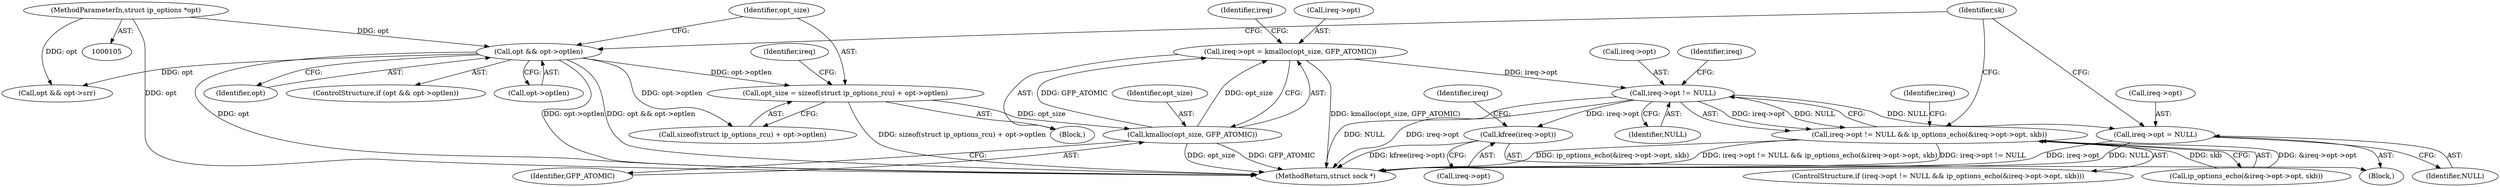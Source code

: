 digraph "0_linux_f6d8bd051c391c1c0458a30b2a7abcd939329259_28@API" {
"1000328" [label="(Call,ireq->opt = kmalloc(opt_size, GFP_ATOMIC))"];
"1000332" [label="(Call,kmalloc(opt_size, GFP_ATOMIC))"];
"1000320" [label="(Call,opt_size = sizeof(struct ip_options_rcu) + opt->optlen)"];
"1000313" [label="(Call,opt && opt->optlen)"];
"1000108" [label="(MethodParameterIn,struct ip_options *opt)"];
"1000337" [label="(Call,ireq->opt != NULL)"];
"1000336" [label="(Call,ireq->opt != NULL && ip_options_echo(&ireq->opt->opt, skb))"];
"1000351" [label="(Call,kfree(ireq->opt))"];
"1000355" [label="(Call,ireq->opt = NULL)"];
"1000483" [label="(MethodReturn,struct sock *)"];
"1000339" [label="(Identifier,ireq)"];
"1000330" [label="(Identifier,ireq)"];
"1000341" [label="(Identifier,NULL)"];
"1000353" [label="(Identifier,ireq)"];
"1000321" [label="(Identifier,opt_size)"];
"1000342" [label="(Call,ip_options_echo(&ireq->opt->opt, skb))"];
"1000312" [label="(ControlStructure,if (opt && opt->optlen))"];
"1000315" [label="(Call,opt->optlen)"];
"1000320" [label="(Call,opt_size = sizeof(struct ip_options_rcu) + opt->optlen)"];
"1000338" [label="(Call,ireq->opt)"];
"1000318" [label="(Block,)"];
"1000322" [label="(Call,sizeof(struct ip_options_rcu) + opt->optlen)"];
"1000355" [label="(Call,ireq->opt = NULL)"];
"1000328" [label="(Call,ireq->opt = kmalloc(opt_size, GFP_ATOMIC))"];
"1000352" [label="(Call,ireq->opt)"];
"1000313" [label="(Call,opt && opt->optlen)"];
"1000346" [label="(Identifier,ireq)"];
"1000351" [label="(Call,kfree(ireq->opt))"];
"1000357" [label="(Identifier,ireq)"];
"1000335" [label="(ControlStructure,if (ireq->opt != NULL && ip_options_echo(&ireq->opt->opt, skb)))"];
"1000329" [label="(Call,ireq->opt)"];
"1000350" [label="(Block,)"];
"1000356" [label="(Call,ireq->opt)"];
"1000336" [label="(Call,ireq->opt != NULL && ip_options_echo(&ireq->opt->opt, skb))"];
"1000359" [label="(Identifier,NULL)"];
"1000395" [label="(Call,opt && opt->srr)"];
"1000334" [label="(Identifier,GFP_ATOMIC)"];
"1000108" [label="(MethodParameterIn,struct ip_options *opt)"];
"1000314" [label="(Identifier,opt)"];
"1000337" [label="(Call,ireq->opt != NULL)"];
"1000362" [label="(Identifier,sk)"];
"1000333" [label="(Identifier,opt_size)"];
"1000332" [label="(Call,kmalloc(opt_size, GFP_ATOMIC))"];
"1000328" -> "1000318"  [label="AST: "];
"1000328" -> "1000332"  [label="CFG: "];
"1000329" -> "1000328"  [label="AST: "];
"1000332" -> "1000328"  [label="AST: "];
"1000339" -> "1000328"  [label="CFG: "];
"1000328" -> "1000483"  [label="DDG: kmalloc(opt_size, GFP_ATOMIC)"];
"1000332" -> "1000328"  [label="DDG: opt_size"];
"1000332" -> "1000328"  [label="DDG: GFP_ATOMIC"];
"1000328" -> "1000337"  [label="DDG: ireq->opt"];
"1000332" -> "1000334"  [label="CFG: "];
"1000333" -> "1000332"  [label="AST: "];
"1000334" -> "1000332"  [label="AST: "];
"1000332" -> "1000483"  [label="DDG: GFP_ATOMIC"];
"1000332" -> "1000483"  [label="DDG: opt_size"];
"1000320" -> "1000332"  [label="DDG: opt_size"];
"1000320" -> "1000318"  [label="AST: "];
"1000320" -> "1000322"  [label="CFG: "];
"1000321" -> "1000320"  [label="AST: "];
"1000322" -> "1000320"  [label="AST: "];
"1000330" -> "1000320"  [label="CFG: "];
"1000320" -> "1000483"  [label="DDG: sizeof(struct ip_options_rcu) + opt->optlen"];
"1000313" -> "1000320"  [label="DDG: opt->optlen"];
"1000313" -> "1000312"  [label="AST: "];
"1000313" -> "1000314"  [label="CFG: "];
"1000313" -> "1000315"  [label="CFG: "];
"1000314" -> "1000313"  [label="AST: "];
"1000315" -> "1000313"  [label="AST: "];
"1000321" -> "1000313"  [label="CFG: "];
"1000362" -> "1000313"  [label="CFG: "];
"1000313" -> "1000483"  [label="DDG: opt->optlen"];
"1000313" -> "1000483"  [label="DDG: opt && opt->optlen"];
"1000313" -> "1000483"  [label="DDG: opt"];
"1000108" -> "1000313"  [label="DDG: opt"];
"1000313" -> "1000322"  [label="DDG: opt->optlen"];
"1000313" -> "1000395"  [label="DDG: opt"];
"1000108" -> "1000105"  [label="AST: "];
"1000108" -> "1000483"  [label="DDG: opt"];
"1000108" -> "1000395"  [label="DDG: opt"];
"1000337" -> "1000336"  [label="AST: "];
"1000337" -> "1000341"  [label="CFG: "];
"1000338" -> "1000337"  [label="AST: "];
"1000341" -> "1000337"  [label="AST: "];
"1000346" -> "1000337"  [label="CFG: "];
"1000336" -> "1000337"  [label="CFG: "];
"1000337" -> "1000483"  [label="DDG: ireq->opt"];
"1000337" -> "1000483"  [label="DDG: NULL"];
"1000337" -> "1000336"  [label="DDG: ireq->opt"];
"1000337" -> "1000336"  [label="DDG: NULL"];
"1000337" -> "1000351"  [label="DDG: ireq->opt"];
"1000337" -> "1000355"  [label="DDG: NULL"];
"1000336" -> "1000335"  [label="AST: "];
"1000336" -> "1000342"  [label="CFG: "];
"1000342" -> "1000336"  [label="AST: "];
"1000353" -> "1000336"  [label="CFG: "];
"1000362" -> "1000336"  [label="CFG: "];
"1000336" -> "1000483"  [label="DDG: ireq->opt != NULL && ip_options_echo(&ireq->opt->opt, skb)"];
"1000336" -> "1000483"  [label="DDG: ip_options_echo(&ireq->opt->opt, skb)"];
"1000336" -> "1000483"  [label="DDG: ireq->opt != NULL"];
"1000342" -> "1000336"  [label="DDG: &ireq->opt->opt"];
"1000342" -> "1000336"  [label="DDG: skb"];
"1000351" -> "1000350"  [label="AST: "];
"1000351" -> "1000352"  [label="CFG: "];
"1000352" -> "1000351"  [label="AST: "];
"1000357" -> "1000351"  [label="CFG: "];
"1000351" -> "1000483"  [label="DDG: kfree(ireq->opt)"];
"1000355" -> "1000350"  [label="AST: "];
"1000355" -> "1000359"  [label="CFG: "];
"1000356" -> "1000355"  [label="AST: "];
"1000359" -> "1000355"  [label="AST: "];
"1000362" -> "1000355"  [label="CFG: "];
"1000355" -> "1000483"  [label="DDG: ireq->opt"];
"1000355" -> "1000483"  [label="DDG: NULL"];
}
